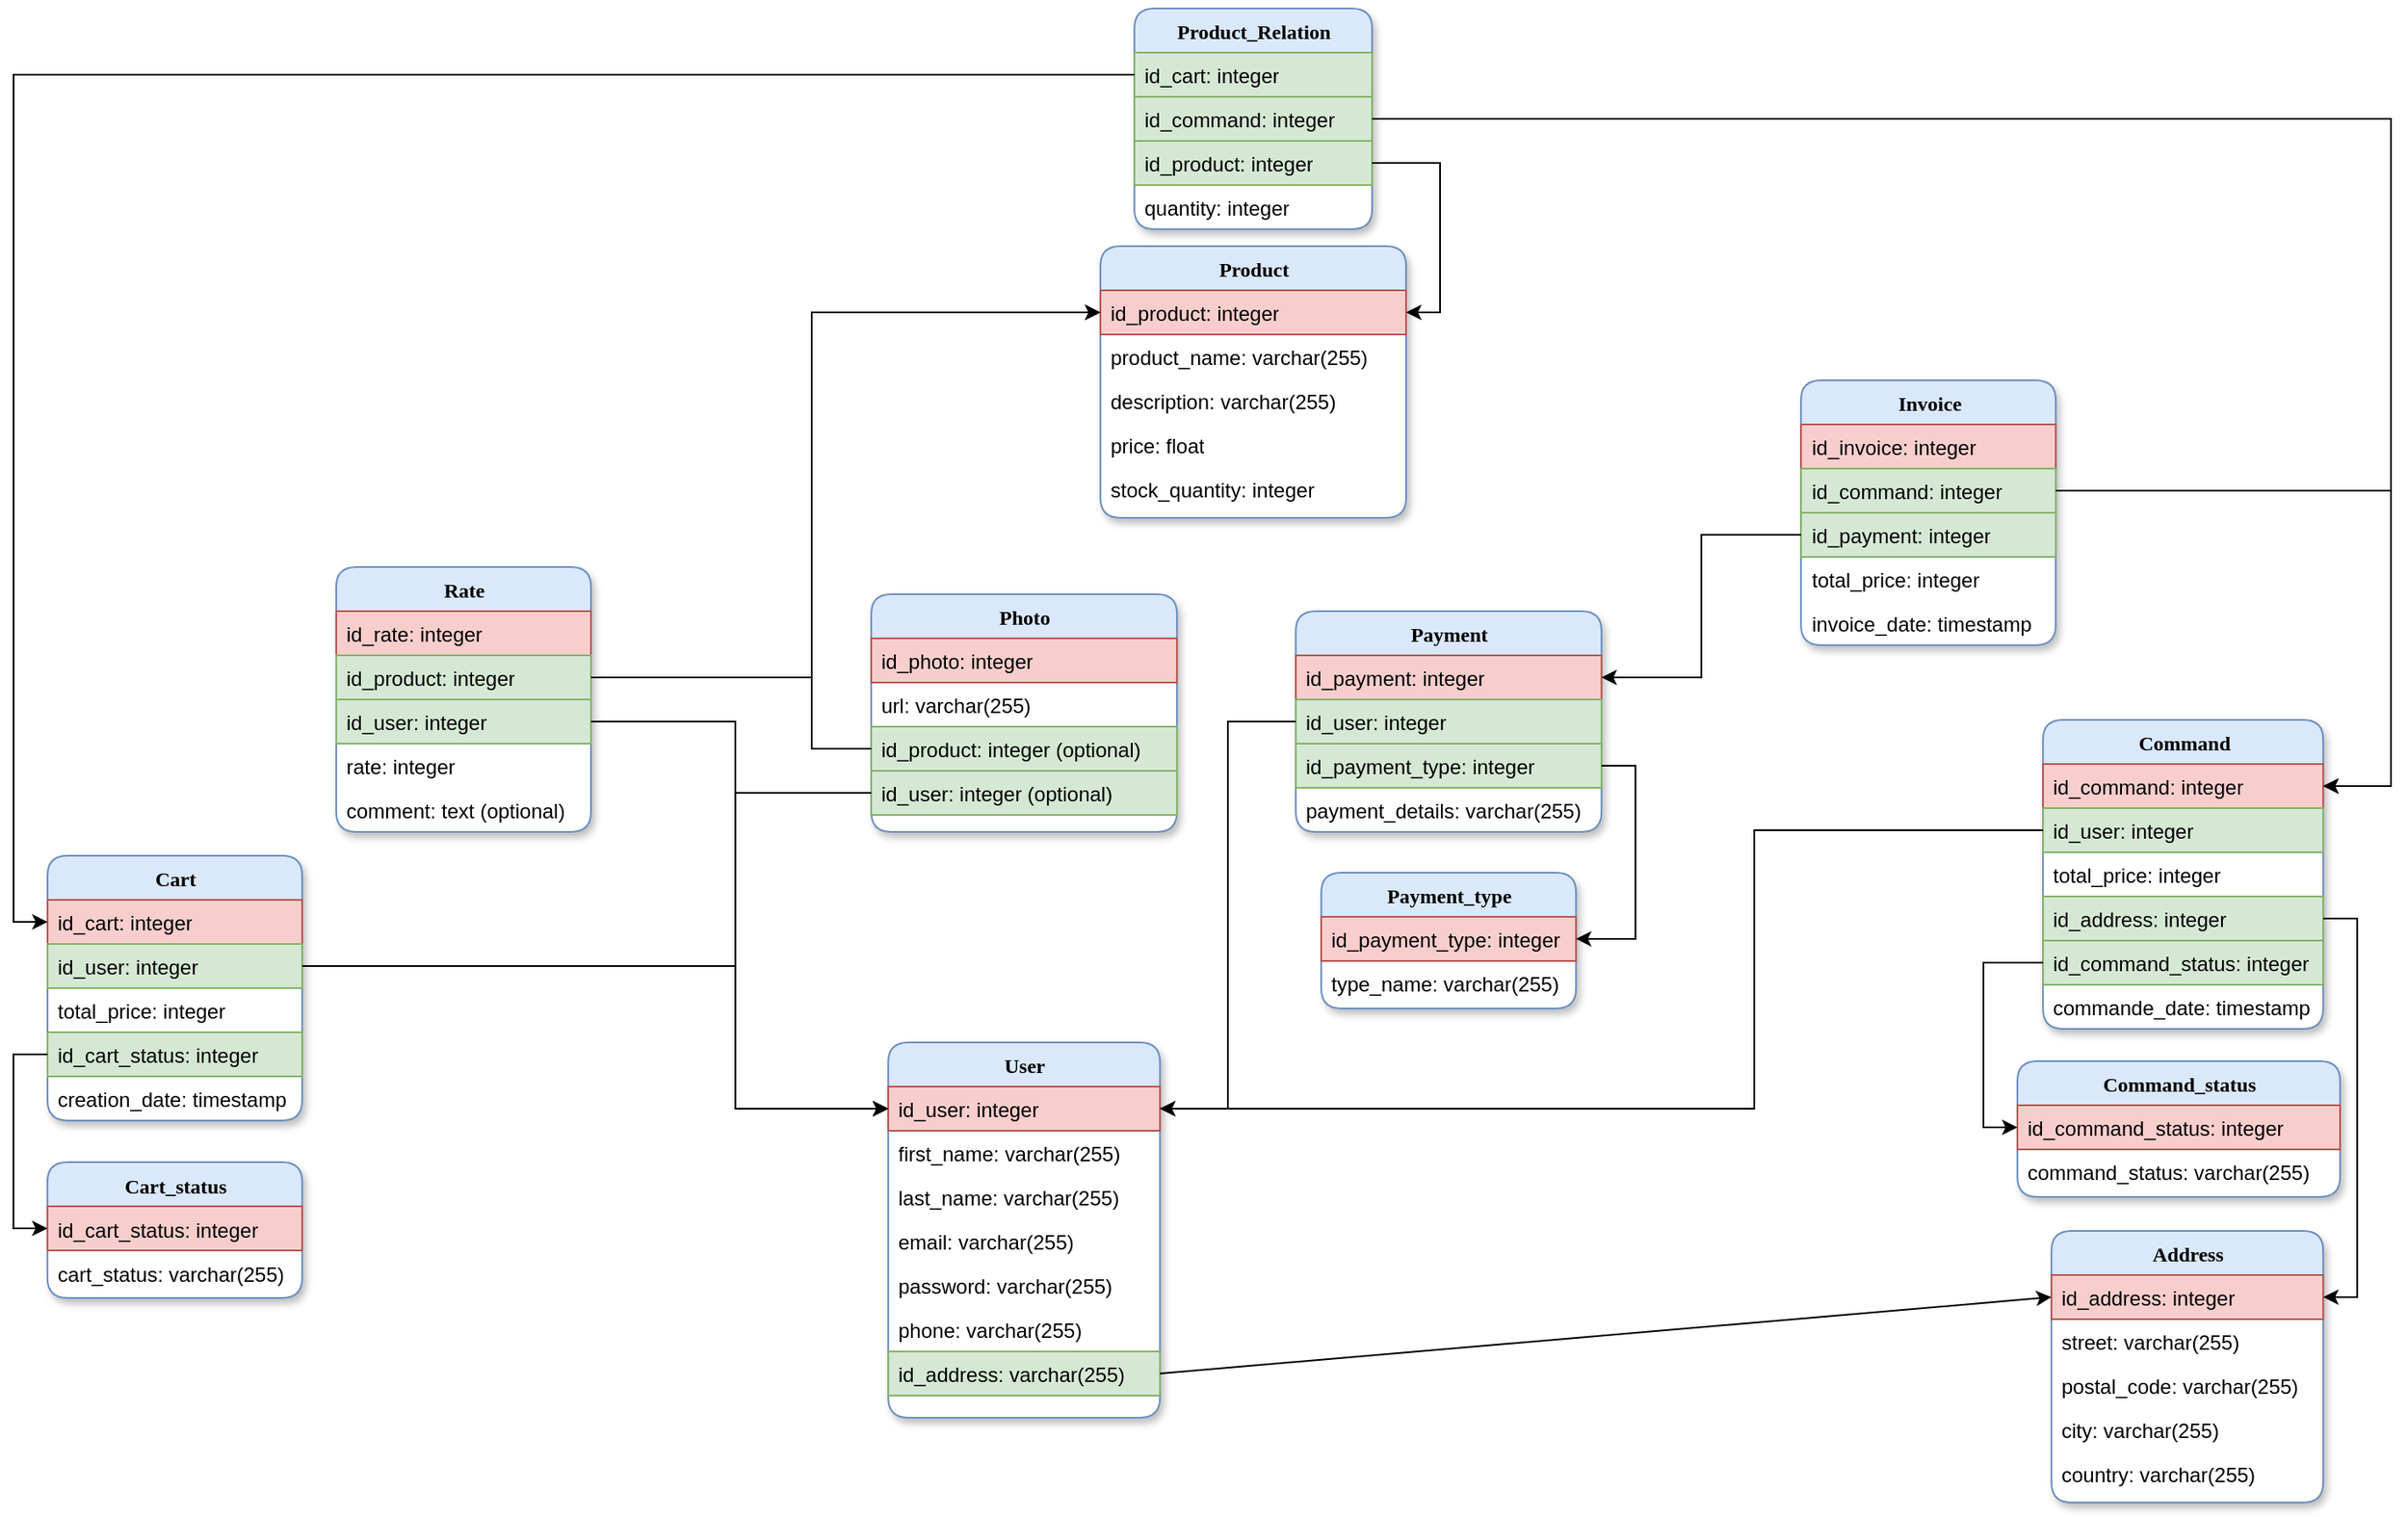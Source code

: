 <mxfile version="24.8.3">
  <diagram name="Page-1" id="9f46799a-70d6-7492-0946-bef42562c5a5">
    <mxGraphModel dx="1358" dy="1408" grid="1" gridSize="10" guides="1" tooltips="1" connect="1" arrows="1" fold="1" page="1" pageScale="1" pageWidth="1100" pageHeight="850" background="none" math="0" shadow="0">
      <root>
        <mxCell id="0" />
        <mxCell id="1" parent="0" />
        <mxCell id="78961159f06e98e8-30" value="User" style="swimlane;html=1;fontStyle=1;align=center;verticalAlign=top;childLayout=stackLayout;horizontal=1;startSize=26;horizontalStack=0;resizeParent=1;resizeLast=0;collapsible=1;marginBottom=0;swimlaneFillColor=default;rounded=1;shadow=1;comic=0;labelBackgroundColor=none;strokeWidth=1;fillColor=#dae8fc;fontFamily=Verdana;fontSize=12;strokeColor=#6c8ebf;swimlaneLine=0;gradientColor=none;glass=0;fixedWidth=0;" parent="1" vertex="1">
          <mxGeometry x="725.07" y="549" width="160" height="221" as="geometry">
            <mxRectangle x="500" y="170" width="70" height="30" as="alternateBounds" />
          </mxGeometry>
        </mxCell>
        <mxCell id="78961159f06e98e8-31" value="id_user: integer" style="text;html=1;strokeColor=#b85450;fillColor=#f8cecc;align=left;verticalAlign=top;spacingLeft=4;spacingRight=4;whiteSpace=wrap;overflow=hidden;rotatable=0;points=[[0,0.5],[1,0.5]];portConstraint=eastwest;" parent="78961159f06e98e8-30" vertex="1">
          <mxGeometry y="26" width="160" height="26" as="geometry" />
        </mxCell>
        <mxCell id="78961159f06e98e8-32" value="first_name: varchar(255)" style="text;html=1;strokeColor=none;fillColor=none;align=left;verticalAlign=top;spacingLeft=4;spacingRight=4;whiteSpace=wrap;overflow=hidden;rotatable=0;points=[[0,0.5],[1,0.5]];portConstraint=eastwest;" parent="78961159f06e98e8-30" vertex="1">
          <mxGeometry y="52" width="160" height="26" as="geometry" />
        </mxCell>
        <mxCell id="78961159f06e98e8-33" value="last_name: varchar(255)" style="text;html=1;strokeColor=none;fillColor=none;align=left;verticalAlign=top;spacingLeft=4;spacingRight=4;whiteSpace=wrap;overflow=hidden;rotatable=0;points=[[0,0.5],[1,0.5]];portConstraint=eastwest;" parent="78961159f06e98e8-30" vertex="1">
          <mxGeometry y="78" width="160" height="26" as="geometry" />
        </mxCell>
        <mxCell id="78961159f06e98e8-34" value="email: varchar(255)" style="text;html=1;strokeColor=none;fillColor=none;align=left;verticalAlign=top;spacingLeft=4;spacingRight=4;whiteSpace=wrap;overflow=hidden;rotatable=0;points=[[0,0.5],[1,0.5]];portConstraint=eastwest;" parent="78961159f06e98e8-30" vertex="1">
          <mxGeometry y="104" width="160" height="26" as="geometry" />
        </mxCell>
        <mxCell id="78961159f06e98e8-36" value="password: varchar(255)" style="text;html=1;strokeColor=none;fillColor=none;align=left;verticalAlign=top;spacingLeft=4;spacingRight=4;whiteSpace=wrap;overflow=hidden;rotatable=0;points=[[0,0.5],[1,0.5]];portConstraint=eastwest;" parent="78961159f06e98e8-30" vertex="1">
          <mxGeometry y="130" width="160" height="26" as="geometry" />
        </mxCell>
        <mxCell id="qCon-g_xrN1v2hnLALVE-1" value="phone: varchar(255)" style="text;html=1;strokeColor=none;fillColor=none;align=left;verticalAlign=top;spacingLeft=4;spacingRight=4;whiteSpace=wrap;overflow=hidden;rotatable=0;points=[[0,0.5],[1,0.5]];portConstraint=eastwest;" parent="78961159f06e98e8-30" vertex="1">
          <mxGeometry y="156" width="160" height="26" as="geometry" />
        </mxCell>
        <mxCell id="78961159f06e98e8-37" value="id_address: varchar(255)" style="text;html=1;strokeColor=#82b366;fillColor=#d5e8d4;align=left;verticalAlign=top;spacingLeft=4;spacingRight=4;whiteSpace=wrap;overflow=hidden;rotatable=0;points=[[0,0.5],[1,0.5]];portConstraint=eastwest;" parent="78961159f06e98e8-30" vertex="1">
          <mxGeometry y="182" width="160" height="26" as="geometry" />
        </mxCell>
        <mxCell id="1ntqsLTC0Bs9xow4LFMZ-2" value="Address" style="swimlane;html=1;fontStyle=1;align=center;verticalAlign=top;childLayout=stackLayout;horizontal=1;startSize=26;horizontalStack=0;resizeParent=1;resizeLast=0;collapsible=1;marginBottom=0;swimlaneFillColor=default;rounded=1;shadow=1;comic=0;labelBackgroundColor=none;strokeWidth=1;fillColor=#dae8fc;fontFamily=Verdana;fontSize=12;strokeColor=#6c8ebf;swimlaneLine=0;gradientColor=none;glass=0;fixedWidth=0;" parent="1" vertex="1">
          <mxGeometry x="1410.07" y="660" width="160" height="160" as="geometry" />
        </mxCell>
        <mxCell id="1ntqsLTC0Bs9xow4LFMZ-3" value="id_address: integer" style="text;html=1;strokeColor=#b85450;fillColor=#f8cecc;align=left;verticalAlign=top;spacingLeft=4;spacingRight=4;whiteSpace=wrap;overflow=hidden;rotatable=0;points=[[0,0.5],[1,0.5]];portConstraint=eastwest;" parent="1ntqsLTC0Bs9xow4LFMZ-2" vertex="1">
          <mxGeometry y="26" width="160" height="26" as="geometry" />
        </mxCell>
        <mxCell id="1ntqsLTC0Bs9xow4LFMZ-4" value="street: varchar(255)" style="text;html=1;strokeColor=none;fillColor=none;align=left;verticalAlign=top;spacingLeft=4;spacingRight=4;whiteSpace=wrap;overflow=hidden;rotatable=0;points=[[0,0.5],[1,0.5]];portConstraint=eastwest;" parent="1ntqsLTC0Bs9xow4LFMZ-2" vertex="1">
          <mxGeometry y="52" width="160" height="26" as="geometry" />
        </mxCell>
        <mxCell id="1ntqsLTC0Bs9xow4LFMZ-6" value="postal_code: varchar(255)" style="text;html=1;strokeColor=none;fillColor=none;align=left;verticalAlign=top;spacingLeft=4;spacingRight=4;whiteSpace=wrap;overflow=hidden;rotatable=0;points=[[0,0.5],[1,0.5]];portConstraint=eastwest;" parent="1ntqsLTC0Bs9xow4LFMZ-2" vertex="1">
          <mxGeometry y="78" width="160" height="26" as="geometry" />
        </mxCell>
        <mxCell id="1ntqsLTC0Bs9xow4LFMZ-5" value="city: varchar(255)" style="text;html=1;strokeColor=none;fillColor=none;align=left;verticalAlign=top;spacingLeft=4;spacingRight=4;whiteSpace=wrap;overflow=hidden;rotatable=0;points=[[0,0.5],[1,0.5]];portConstraint=eastwest;" parent="1ntqsLTC0Bs9xow4LFMZ-2" vertex="1">
          <mxGeometry y="104" width="160" height="26" as="geometry" />
        </mxCell>
        <mxCell id="1ntqsLTC0Bs9xow4LFMZ-7" value="country: varchar(255)" style="text;html=1;strokeColor=none;fillColor=none;align=left;verticalAlign=top;spacingLeft=4;spacingRight=4;whiteSpace=wrap;overflow=hidden;rotatable=0;points=[[0,0.5],[1,0.5]];portConstraint=eastwest;" parent="1ntqsLTC0Bs9xow4LFMZ-2" vertex="1">
          <mxGeometry y="130" width="160" height="26" as="geometry" />
        </mxCell>
        <mxCell id="1ntqsLTC0Bs9xow4LFMZ-11" value="Payment" style="swimlane;html=1;fontStyle=1;align=center;verticalAlign=top;childLayout=stackLayout;horizontal=1;startSize=26;horizontalStack=0;resizeParent=1;resizeLast=0;collapsible=1;marginBottom=0;swimlaneFillColor=default;rounded=1;shadow=1;comic=0;labelBackgroundColor=none;strokeWidth=1;fillColor=#dae8fc;fontFamily=Verdana;fontSize=12;strokeColor=#6c8ebf;swimlaneLine=0;gradientColor=none;glass=0;fixedWidth=0;" parent="1" vertex="1">
          <mxGeometry x="965.07" y="295" width="180" height="130" as="geometry" />
        </mxCell>
        <mxCell id="1ntqsLTC0Bs9xow4LFMZ-12" value="id_payment: integer" style="text;html=1;strokeColor=#b85450;fillColor=#f8cecc;align=left;verticalAlign=top;spacingLeft=4;spacingRight=4;whiteSpace=wrap;overflow=hidden;rotatable=0;points=[[0,0.5],[1,0.5]];portConstraint=eastwest;" parent="1ntqsLTC0Bs9xow4LFMZ-11" vertex="1">
          <mxGeometry y="26" width="180" height="26" as="geometry" />
        </mxCell>
        <mxCell id="1ntqsLTC0Bs9xow4LFMZ-13" value="id_user: integer" style="text;html=1;strokeColor=#82b366;fillColor=#d5e8d4;align=left;verticalAlign=top;spacingLeft=4;spacingRight=4;whiteSpace=wrap;overflow=hidden;rotatable=0;points=[[0,0.5],[1,0.5]];portConstraint=eastwest;" parent="1ntqsLTC0Bs9xow4LFMZ-11" vertex="1">
          <mxGeometry y="52" width="180" height="26" as="geometry" />
        </mxCell>
        <mxCell id="1ntqsLTC0Bs9xow4LFMZ-14" value="id_payment_type: integer" style="text;html=1;strokeColor=#82b366;fillColor=#d5e8d4;align=left;verticalAlign=top;spacingLeft=4;spacingRight=4;whiteSpace=wrap;overflow=hidden;rotatable=0;points=[[0,0.5],[1,0.5]];portConstraint=eastwest;" parent="1ntqsLTC0Bs9xow4LFMZ-11" vertex="1">
          <mxGeometry y="78" width="180" height="26" as="geometry" />
        </mxCell>
        <mxCell id="1ntqsLTC0Bs9xow4LFMZ-15" value="payment_details: varchar(255)" style="text;html=1;align=left;verticalAlign=top;spacingLeft=4;spacingRight=4;whiteSpace=wrap;overflow=hidden;rotatable=0;points=[[0,0.5],[1,0.5]];portConstraint=eastwest;" parent="1ntqsLTC0Bs9xow4LFMZ-11" vertex="1">
          <mxGeometry y="104" width="180" height="26" as="geometry" />
        </mxCell>
        <mxCell id="1ntqsLTC0Bs9xow4LFMZ-17" value="Payment_type" style="swimlane;html=1;fontStyle=1;align=center;verticalAlign=top;childLayout=stackLayout;horizontal=1;startSize=26;horizontalStack=0;resizeParent=1;resizeLast=0;collapsible=1;marginBottom=0;swimlaneFillColor=default;rounded=1;shadow=1;comic=0;labelBackgroundColor=none;strokeWidth=1;fillColor=#dae8fc;fontFamily=Verdana;fontSize=12;strokeColor=#6c8ebf;swimlaneLine=0;gradientColor=none;glass=0;fixedWidth=0;" parent="1" vertex="1">
          <mxGeometry x="980.07" y="449" width="150" height="80" as="geometry" />
        </mxCell>
        <mxCell id="1ntqsLTC0Bs9xow4LFMZ-18" value="id_payment_type: integer" style="text;html=1;strokeColor=#b85450;fillColor=#f8cecc;align=left;verticalAlign=top;spacingLeft=4;spacingRight=4;whiteSpace=wrap;overflow=hidden;rotatable=0;points=[[0,0.5],[1,0.5]];portConstraint=eastwest;" parent="1ntqsLTC0Bs9xow4LFMZ-17" vertex="1">
          <mxGeometry y="26" width="150" height="26" as="geometry" />
        </mxCell>
        <mxCell id="1ntqsLTC0Bs9xow4LFMZ-21" value="type_name: varchar(255)" style="text;html=1;align=left;verticalAlign=top;spacingLeft=4;spacingRight=4;whiteSpace=wrap;overflow=hidden;rotatable=0;points=[[0,0.5],[1,0.5]];portConstraint=eastwest;" parent="1ntqsLTC0Bs9xow4LFMZ-17" vertex="1">
          <mxGeometry y="52" width="150" height="26" as="geometry" />
        </mxCell>
        <mxCell id="1ntqsLTC0Bs9xow4LFMZ-26" value="Cart" style="swimlane;html=1;fontStyle=1;align=center;verticalAlign=top;childLayout=stackLayout;horizontal=1;startSize=26;horizontalStack=0;resizeParent=1;resizeLast=0;collapsible=1;marginBottom=0;swimlaneFillColor=default;rounded=1;shadow=1;comic=0;labelBackgroundColor=none;strokeWidth=1;fillColor=#dae8fc;fontFamily=Verdana;fontSize=12;strokeColor=#6c8ebf;swimlaneLine=0;gradientColor=none;glass=0;fixedWidth=0;" parent="1" vertex="1">
          <mxGeometry x="230" y="439" width="149.93" height="156" as="geometry" />
        </mxCell>
        <mxCell id="1ntqsLTC0Bs9xow4LFMZ-27" value="id_cart: integer" style="text;html=1;strokeColor=#b85450;fillColor=#f8cecc;align=left;verticalAlign=top;spacingLeft=4;spacingRight=4;whiteSpace=wrap;overflow=hidden;rotatable=0;points=[[0,0.5],[1,0.5]];portConstraint=eastwest;" parent="1ntqsLTC0Bs9xow4LFMZ-26" vertex="1">
          <mxGeometry y="26" width="149.93" height="26" as="geometry" />
        </mxCell>
        <mxCell id="1ntqsLTC0Bs9xow4LFMZ-28" value="id_user: integer" style="text;html=1;strokeColor=#82b366;fillColor=#d5e8d4;align=left;verticalAlign=top;spacingLeft=4;spacingRight=4;whiteSpace=wrap;overflow=hidden;rotatable=0;points=[[0,0.5],[1,0.5]];portConstraint=eastwest;" parent="1ntqsLTC0Bs9xow4LFMZ-26" vertex="1">
          <mxGeometry y="52" width="149.93" height="26" as="geometry" />
        </mxCell>
        <mxCell id="F21c3yU4oQ8DmNHWTX_W-1" value="total_price: integer" style="text;html=1;strokeColor=none;fillColor=none;align=left;verticalAlign=top;spacingLeft=4;spacingRight=4;whiteSpace=wrap;overflow=hidden;rotatable=0;points=[[0,0.5],[1,0.5]];portConstraint=eastwest;" parent="1ntqsLTC0Bs9xow4LFMZ-26" vertex="1">
          <mxGeometry y="78" width="149.93" height="26" as="geometry" />
        </mxCell>
        <mxCell id="1ntqsLTC0Bs9xow4LFMZ-35" value="id_cart_status: integer" style="text;html=1;align=left;verticalAlign=top;spacingLeft=4;spacingRight=4;whiteSpace=wrap;overflow=hidden;rotatable=0;points=[[0,0.5],[1,0.5]];portConstraint=eastwest;fillColor=#d5e8d4;strokeColor=#82b366;" parent="1ntqsLTC0Bs9xow4LFMZ-26" vertex="1">
          <mxGeometry y="104" width="149.93" height="26" as="geometry" />
        </mxCell>
        <mxCell id="1ntqsLTC0Bs9xow4LFMZ-30" value="creation_date: timestamp" style="text;html=1;align=left;verticalAlign=top;spacingLeft=4;spacingRight=4;whiteSpace=wrap;overflow=hidden;rotatable=0;points=[[0,0.5],[1,0.5]];portConstraint=eastwest;" parent="1ntqsLTC0Bs9xow4LFMZ-26" vertex="1">
          <mxGeometry y="130" width="149.93" height="26" as="geometry" />
        </mxCell>
        <mxCell id="1ntqsLTC0Bs9xow4LFMZ-36" value="Cart_status" style="swimlane;html=1;fontStyle=1;align=center;verticalAlign=top;childLayout=stackLayout;horizontal=1;startSize=26;horizontalStack=0;resizeParent=1;resizeLast=0;collapsible=1;marginBottom=0;swimlaneFillColor=default;rounded=1;shadow=1;comic=0;labelBackgroundColor=none;strokeWidth=1;fillColor=#dae8fc;fontFamily=Verdana;fontSize=12;strokeColor=#6c8ebf;swimlaneLine=0;gradientColor=none;glass=0;fixedWidth=0;" parent="1" vertex="1">
          <mxGeometry x="229.93" y="619.5" width="150" height="80" as="geometry" />
        </mxCell>
        <mxCell id="1ntqsLTC0Bs9xow4LFMZ-37" value="id_cart_status: integer" style="text;html=1;strokeColor=#b85450;fillColor=#f8cecc;align=left;verticalAlign=top;spacingLeft=4;spacingRight=4;whiteSpace=wrap;overflow=hidden;rotatable=0;points=[[0,0.5],[1,0.5]];portConstraint=eastwest;" parent="1ntqsLTC0Bs9xow4LFMZ-36" vertex="1">
          <mxGeometry y="26" width="150" height="26" as="geometry" />
        </mxCell>
        <mxCell id="1ntqsLTC0Bs9xow4LFMZ-38" value="cart_status: varchar(255)" style="text;html=1;align=left;verticalAlign=top;spacingLeft=4;spacingRight=4;whiteSpace=wrap;overflow=hidden;rotatable=0;points=[[0,0.5],[1,0.5]];portConstraint=eastwest;" parent="1ntqsLTC0Bs9xow4LFMZ-36" vertex="1">
          <mxGeometry y="52" width="150" height="26" as="geometry" />
        </mxCell>
        <mxCell id="1ntqsLTC0Bs9xow4LFMZ-47" value="Product" style="swimlane;html=1;fontStyle=1;align=center;verticalAlign=top;childLayout=stackLayout;horizontal=1;startSize=26;horizontalStack=0;resizeParent=1;resizeLast=0;collapsible=1;marginBottom=0;swimlaneFillColor=default;rounded=1;shadow=1;comic=0;labelBackgroundColor=none;strokeWidth=1;fillColor=#dae8fc;fontFamily=Verdana;fontSize=12;strokeColor=#6c8ebf;swimlaneLine=0;gradientColor=none;glass=0;fixedWidth=0;" parent="1" vertex="1">
          <mxGeometry x="850" y="80" width="180" height="160" as="geometry">
            <mxRectangle x="500" y="170" width="70" height="30" as="alternateBounds" />
          </mxGeometry>
        </mxCell>
        <mxCell id="1ntqsLTC0Bs9xow4LFMZ-48" value="id_product: integer" style="text;html=1;strokeColor=#b85450;fillColor=#f8cecc;align=left;verticalAlign=top;spacingLeft=4;spacingRight=4;whiteSpace=wrap;overflow=hidden;rotatable=0;points=[[0,0.5],[1,0.5]];portConstraint=eastwest;" parent="1ntqsLTC0Bs9xow4LFMZ-47" vertex="1">
          <mxGeometry y="26" width="180" height="26" as="geometry" />
        </mxCell>
        <mxCell id="1ntqsLTC0Bs9xow4LFMZ-49" value="&lt;span style=&quot;background-color: initial;&quot;&gt;product_name: varchar(255)&lt;/span&gt;" style="text;html=1;strokeColor=none;fillColor=none;align=left;verticalAlign=top;spacingLeft=4;spacingRight=4;whiteSpace=wrap;overflow=hidden;rotatable=0;points=[[0,0.5],[1,0.5]];portConstraint=eastwest;" parent="1ntqsLTC0Bs9xow4LFMZ-47" vertex="1">
          <mxGeometry y="52" width="180" height="26" as="geometry" />
        </mxCell>
        <mxCell id="1ntqsLTC0Bs9xow4LFMZ-50" value="description: varchar(255)" style="text;html=1;strokeColor=none;fillColor=none;align=left;verticalAlign=top;spacingLeft=4;spacingRight=4;whiteSpace=wrap;overflow=hidden;rotatable=0;points=[[0,0.5],[1,0.5]];portConstraint=eastwest;" parent="1ntqsLTC0Bs9xow4LFMZ-47" vertex="1">
          <mxGeometry y="78" width="180" height="26" as="geometry" />
        </mxCell>
        <mxCell id="1ntqsLTC0Bs9xow4LFMZ-51" value="price: float" style="text;html=1;strokeColor=none;fillColor=none;align=left;verticalAlign=top;spacingLeft=4;spacingRight=4;whiteSpace=wrap;overflow=hidden;rotatable=0;points=[[0,0.5],[1,0.5]];portConstraint=eastwest;" parent="1ntqsLTC0Bs9xow4LFMZ-47" vertex="1">
          <mxGeometry y="104" width="180" height="26" as="geometry" />
        </mxCell>
        <mxCell id="1ntqsLTC0Bs9xow4LFMZ-52" value="stock_quantity: integer" style="text;html=1;strokeColor=none;fillColor=none;align=left;verticalAlign=top;spacingLeft=4;spacingRight=4;whiteSpace=wrap;overflow=hidden;rotatable=0;points=[[0,0.5],[1,0.5]];portConstraint=eastwest;" parent="1ntqsLTC0Bs9xow4LFMZ-47" vertex="1">
          <mxGeometry y="130" width="180" height="26" as="geometry" />
        </mxCell>
        <mxCell id="1ntqsLTC0Bs9xow4LFMZ-55" value="Photo" style="swimlane;html=1;fontStyle=1;align=center;verticalAlign=top;childLayout=stackLayout;horizontal=1;startSize=26;horizontalStack=0;resizeParent=1;resizeLast=0;collapsible=1;marginBottom=0;swimlaneFillColor=default;rounded=1;shadow=1;comic=0;labelBackgroundColor=none;strokeWidth=1;fillColor=#dae8fc;fontFamily=Verdana;fontSize=12;strokeColor=#6c8ebf;swimlaneLine=0;gradientColor=none;glass=0;fixedWidth=0;" parent="1" vertex="1">
          <mxGeometry x="715.07" y="285" width="180" height="140" as="geometry">
            <mxRectangle x="500" y="170" width="70" height="30" as="alternateBounds" />
          </mxGeometry>
        </mxCell>
        <mxCell id="1ntqsLTC0Bs9xow4LFMZ-56" value="id_photo: integer" style="text;html=1;strokeColor=#b85450;fillColor=#f8cecc;align=left;verticalAlign=top;spacingLeft=4;spacingRight=4;whiteSpace=wrap;overflow=hidden;rotatable=0;points=[[0,0.5],[1,0.5]];portConstraint=eastwest;" parent="1ntqsLTC0Bs9xow4LFMZ-55" vertex="1">
          <mxGeometry y="26" width="180" height="26" as="geometry" />
        </mxCell>
        <mxCell id="1ntqsLTC0Bs9xow4LFMZ-57" value="&lt;span style=&quot;background-color: initial;&quot;&gt;url: varchar(255)&lt;/span&gt;" style="text;html=1;strokeColor=none;fillColor=none;align=left;verticalAlign=top;spacingLeft=4;spacingRight=4;whiteSpace=wrap;overflow=hidden;rotatable=0;points=[[0,0.5],[1,0.5]];portConstraint=eastwest;" parent="1ntqsLTC0Bs9xow4LFMZ-55" vertex="1">
          <mxGeometry y="52" width="180" height="26" as="geometry" />
        </mxCell>
        <mxCell id="1ntqsLTC0Bs9xow4LFMZ-59" value="id_product: integer (optional)" style="text;html=1;strokeColor=#82b366;fillColor=#d5e8d4;align=left;verticalAlign=top;spacingLeft=4;spacingRight=4;whiteSpace=wrap;overflow=hidden;rotatable=0;points=[[0,0.5],[1,0.5]];portConstraint=eastwest;" parent="1ntqsLTC0Bs9xow4LFMZ-55" vertex="1">
          <mxGeometry y="78" width="180" height="26" as="geometry" />
        </mxCell>
        <mxCell id="1ntqsLTC0Bs9xow4LFMZ-60" value="id_user: integer (optional)" style="text;html=1;strokeColor=#82b366;fillColor=#d5e8d4;align=left;verticalAlign=top;spacingLeft=4;spacingRight=4;whiteSpace=wrap;overflow=hidden;rotatable=0;points=[[0,0.5],[1,0.5]];portConstraint=eastwest;" parent="1ntqsLTC0Bs9xow4LFMZ-55" vertex="1">
          <mxGeometry y="104" width="180" height="26" as="geometry" />
        </mxCell>
        <mxCell id="1ntqsLTC0Bs9xow4LFMZ-63" value="Rate" style="swimlane;html=1;fontStyle=1;align=center;verticalAlign=top;childLayout=stackLayout;horizontal=1;startSize=26;horizontalStack=0;resizeParent=1;resizeLast=0;collapsible=1;marginBottom=0;swimlaneFillColor=default;rounded=1;shadow=1;comic=0;labelBackgroundColor=none;strokeWidth=1;fillColor=#dae8fc;fontFamily=Verdana;fontSize=12;strokeColor=#6c8ebf;swimlaneLine=0;gradientColor=none;glass=0;fixedWidth=0;" parent="1" vertex="1">
          <mxGeometry x="400" y="269" width="150" height="156" as="geometry">
            <mxRectangle x="500" y="170" width="70" height="30" as="alternateBounds" />
          </mxGeometry>
        </mxCell>
        <mxCell id="1ntqsLTC0Bs9xow4LFMZ-64" value="id_rate: integer" style="text;html=1;strokeColor=#b85450;fillColor=#f8cecc;align=left;verticalAlign=top;spacingLeft=4;spacingRight=4;whiteSpace=wrap;overflow=hidden;rotatable=0;points=[[0,0.5],[1,0.5]];portConstraint=eastwest;" parent="1ntqsLTC0Bs9xow4LFMZ-63" vertex="1">
          <mxGeometry y="26" width="150" height="26" as="geometry" />
        </mxCell>
        <mxCell id="1ntqsLTC0Bs9xow4LFMZ-66" value="id_product: integer" style="text;html=1;strokeColor=#82b366;fillColor=#d5e8d4;align=left;verticalAlign=top;spacingLeft=4;spacingRight=4;whiteSpace=wrap;overflow=hidden;rotatable=0;points=[[0,0.5],[1,0.5]];portConstraint=eastwest;" parent="1ntqsLTC0Bs9xow4LFMZ-63" vertex="1">
          <mxGeometry y="52" width="150" height="26" as="geometry" />
        </mxCell>
        <mxCell id="1ntqsLTC0Bs9xow4LFMZ-67" value="id_user: integer" style="text;html=1;strokeColor=#82b366;fillColor=#d5e8d4;align=left;verticalAlign=top;spacingLeft=4;spacingRight=4;whiteSpace=wrap;overflow=hidden;rotatable=0;points=[[0,0.5],[1,0.5]];portConstraint=eastwest;" parent="1ntqsLTC0Bs9xow4LFMZ-63" vertex="1">
          <mxGeometry y="78" width="150" height="26" as="geometry" />
        </mxCell>
        <mxCell id="1ntqsLTC0Bs9xow4LFMZ-65" value="rate&lt;span style=&quot;background-color: initial;&quot;&gt;: integer&lt;/span&gt;" style="text;html=1;strokeColor=none;fillColor=none;align=left;verticalAlign=top;spacingLeft=4;spacingRight=4;whiteSpace=wrap;overflow=hidden;rotatable=0;points=[[0,0.5],[1,0.5]];portConstraint=eastwest;" parent="1ntqsLTC0Bs9xow4LFMZ-63" vertex="1">
          <mxGeometry y="104" width="150" height="26" as="geometry" />
        </mxCell>
        <mxCell id="1ntqsLTC0Bs9xow4LFMZ-68" value="comment: text (optional)" style="text;html=1;strokeColor=none;fillColor=none;align=left;verticalAlign=top;spacingLeft=4;spacingRight=4;whiteSpace=wrap;overflow=hidden;rotatable=0;points=[[0,0.5],[1,0.5]];portConstraint=eastwest;" parent="1ntqsLTC0Bs9xow4LFMZ-63" vertex="1">
          <mxGeometry y="130" width="150" height="26" as="geometry" />
        </mxCell>
        <mxCell id="1ntqsLTC0Bs9xow4LFMZ-73" value="Command" style="swimlane;html=1;fontStyle=1;align=center;verticalAlign=top;childLayout=stackLayout;horizontal=1;startSize=26;horizontalStack=0;resizeParent=1;resizeLast=0;collapsible=1;marginBottom=0;swimlaneFillColor=default;rounded=1;shadow=1;comic=0;labelBackgroundColor=none;strokeWidth=1;fillColor=#dae8fc;fontFamily=Verdana;fontSize=12;strokeColor=#6c8ebf;swimlaneLine=0;gradientColor=none;glass=0;fixedWidth=0;" parent="1" vertex="1">
          <mxGeometry x="1405.07" y="359" width="165" height="182" as="geometry">
            <mxRectangle x="500" y="170" width="70" height="30" as="alternateBounds" />
          </mxGeometry>
        </mxCell>
        <mxCell id="1ntqsLTC0Bs9xow4LFMZ-74" value="id_command: integer" style="text;html=1;strokeColor=#b85450;fillColor=#f8cecc;align=left;verticalAlign=top;spacingLeft=4;spacingRight=4;whiteSpace=wrap;overflow=hidden;rotatable=0;points=[[0,0.5],[1,0.5]];portConstraint=eastwest;" parent="1ntqsLTC0Bs9xow4LFMZ-73" vertex="1">
          <mxGeometry y="26" width="165" height="26" as="geometry" />
        </mxCell>
        <mxCell id="1ntqsLTC0Bs9xow4LFMZ-75" value="id_user: integer" style="text;html=1;strokeColor=#82b366;fillColor=#d5e8d4;align=left;verticalAlign=top;spacingLeft=4;spacingRight=4;whiteSpace=wrap;overflow=hidden;rotatable=0;points=[[0,0.5],[1,0.5]];portConstraint=eastwest;" parent="1ntqsLTC0Bs9xow4LFMZ-73" vertex="1">
          <mxGeometry y="52" width="165" height="26" as="geometry" />
        </mxCell>
        <mxCell id="1ntqsLTC0Bs9xow4LFMZ-77" value="total_price: integer" style="text;html=1;strokeColor=none;fillColor=none;align=left;verticalAlign=top;spacingLeft=4;spacingRight=4;whiteSpace=wrap;overflow=hidden;rotatable=0;points=[[0,0.5],[1,0.5]];portConstraint=eastwest;" parent="1ntqsLTC0Bs9xow4LFMZ-73" vertex="1">
          <mxGeometry y="78" width="165" height="26" as="geometry" />
        </mxCell>
        <mxCell id="1ntqsLTC0Bs9xow4LFMZ-76" value="id_address: integer" style="text;html=1;strokeColor=#82b366;fillColor=#d5e8d4;align=left;verticalAlign=top;spacingLeft=4;spacingRight=4;whiteSpace=wrap;overflow=hidden;rotatable=0;points=[[0,0.5],[1,0.5]];portConstraint=eastwest;" parent="1ntqsLTC0Bs9xow4LFMZ-73" vertex="1">
          <mxGeometry y="104" width="165" height="26" as="geometry" />
        </mxCell>
        <mxCell id="1ntqsLTC0Bs9xow4LFMZ-78" value="id_command_status: integer" style="text;html=1;strokeColor=#82b366;fillColor=#d5e8d4;align=left;verticalAlign=top;spacingLeft=4;spacingRight=4;whiteSpace=wrap;overflow=hidden;rotatable=0;points=[[0,0.5],[1,0.5]];portConstraint=eastwest;" parent="1ntqsLTC0Bs9xow4LFMZ-73" vertex="1">
          <mxGeometry y="130" width="165" height="26" as="geometry" />
        </mxCell>
        <mxCell id="1ntqsLTC0Bs9xow4LFMZ-79" value="commande_date: timestamp" style="text;html=1;strokeColor=none;fillColor=none;align=left;verticalAlign=top;spacingLeft=4;spacingRight=4;whiteSpace=wrap;overflow=hidden;rotatable=0;points=[[0,0.5],[1,0.5]];portConstraint=eastwest;" parent="1ntqsLTC0Bs9xow4LFMZ-73" vertex="1">
          <mxGeometry y="156" width="165" height="26" as="geometry" />
        </mxCell>
        <mxCell id="1ntqsLTC0Bs9xow4LFMZ-86" value="Command_status" style="swimlane;html=1;fontStyle=1;align=center;verticalAlign=top;childLayout=stackLayout;horizontal=1;startSize=26;horizontalStack=0;resizeParent=1;resizeLast=0;collapsible=1;marginBottom=0;swimlaneFillColor=default;rounded=1;shadow=1;comic=0;labelBackgroundColor=none;strokeWidth=1;fillColor=#dae8fc;fontFamily=Verdana;fontSize=12;strokeColor=#6c8ebf;swimlaneLine=0;gradientColor=none;glass=0;fixedWidth=0;" parent="1" vertex="1">
          <mxGeometry x="1390.0" y="560" width="190" height="80" as="geometry" />
        </mxCell>
        <mxCell id="1ntqsLTC0Bs9xow4LFMZ-87" value="id_command_status: integer" style="text;html=1;strokeColor=#b85450;fillColor=#f8cecc;align=left;verticalAlign=top;spacingLeft=4;spacingRight=4;whiteSpace=wrap;overflow=hidden;rotatable=0;points=[[0,0.5],[1,0.5]];portConstraint=eastwest;" parent="1ntqsLTC0Bs9xow4LFMZ-86" vertex="1">
          <mxGeometry y="26" width="190" height="26" as="geometry" />
        </mxCell>
        <mxCell id="1ntqsLTC0Bs9xow4LFMZ-88" value="command_status: varchar(255)" style="text;html=1;align=left;verticalAlign=top;spacingLeft=4;spacingRight=4;whiteSpace=wrap;overflow=hidden;rotatable=0;points=[[0,0.5],[1,0.5]];portConstraint=eastwest;" parent="1ntqsLTC0Bs9xow4LFMZ-86" vertex="1">
          <mxGeometry y="52" width="190" height="26" as="geometry" />
        </mxCell>
        <mxCell id="1ntqsLTC0Bs9xow4LFMZ-102" value="Invoice" style="swimlane;html=1;fontStyle=1;align=center;verticalAlign=top;childLayout=stackLayout;horizontal=1;startSize=26;horizontalStack=0;resizeParent=1;resizeLast=0;collapsible=1;marginBottom=0;swimlaneFillColor=default;rounded=1;shadow=1;comic=0;labelBackgroundColor=none;strokeWidth=1;fillColor=#dae8fc;fontFamily=Verdana;fontSize=12;strokeColor=#6c8ebf;swimlaneLine=0;gradientColor=none;glass=0;fixedWidth=0;" parent="1" vertex="1">
          <mxGeometry x="1262.57" y="159" width="150" height="156" as="geometry">
            <mxRectangle x="500" y="170" width="70" height="30" as="alternateBounds" />
          </mxGeometry>
        </mxCell>
        <mxCell id="1ntqsLTC0Bs9xow4LFMZ-103" value="id_invoice: integer" style="text;html=1;strokeColor=#b85450;fillColor=#f8cecc;align=left;verticalAlign=top;spacingLeft=4;spacingRight=4;whiteSpace=wrap;overflow=hidden;rotatable=0;points=[[0,0.5],[1,0.5]];portConstraint=eastwest;" parent="1ntqsLTC0Bs9xow4LFMZ-102" vertex="1">
          <mxGeometry y="26" width="150" height="26" as="geometry" />
        </mxCell>
        <mxCell id="1ntqsLTC0Bs9xow4LFMZ-104" value="id_command: integer" style="text;html=1;strokeColor=#82b366;fillColor=#d5e8d4;align=left;verticalAlign=top;spacingLeft=4;spacingRight=4;whiteSpace=wrap;overflow=hidden;rotatable=0;points=[[0,0.5],[1,0.5]];portConstraint=eastwest;" parent="1ntqsLTC0Bs9xow4LFMZ-102" vertex="1">
          <mxGeometry y="52" width="150" height="26" as="geometry" />
        </mxCell>
        <mxCell id="1ntqsLTC0Bs9xow4LFMZ-109" value="id_payment: integer" style="text;html=1;strokeColor=#82b366;fillColor=#d5e8d4;align=left;verticalAlign=top;spacingLeft=4;spacingRight=4;whiteSpace=wrap;overflow=hidden;rotatable=0;points=[[0,0.5],[1,0.5]];portConstraint=eastwest;" parent="1ntqsLTC0Bs9xow4LFMZ-102" vertex="1">
          <mxGeometry y="78" width="150" height="26" as="geometry" />
        </mxCell>
        <mxCell id="1ntqsLTC0Bs9xow4LFMZ-110" value="total_price: integer" style="text;html=1;strokeColor=none;fillColor=none;align=left;verticalAlign=top;spacingLeft=4;spacingRight=4;whiteSpace=wrap;overflow=hidden;rotatable=0;points=[[0,0.5],[1,0.5]];portConstraint=eastwest;" parent="1ntqsLTC0Bs9xow4LFMZ-102" vertex="1">
          <mxGeometry y="104" width="150" height="26" as="geometry" />
        </mxCell>
        <mxCell id="1ntqsLTC0Bs9xow4LFMZ-111" value="invoice_date: timestamp" style="text;html=1;strokeColor=none;fillColor=none;align=left;verticalAlign=top;spacingLeft=4;spacingRight=4;whiteSpace=wrap;overflow=hidden;rotatable=0;points=[[0,0.5],[1,0.5]];portConstraint=eastwest;" parent="1ntqsLTC0Bs9xow4LFMZ-102" vertex="1">
          <mxGeometry y="130" width="150" height="26" as="geometry" />
        </mxCell>
        <mxCell id="1ntqsLTC0Bs9xow4LFMZ-141" style="edgeStyle=none;rounded=0;orthogonalLoop=1;jettySize=auto;html=1;exitX=1;exitY=0.5;exitDx=0;exitDy=0;entryX=0;entryY=0.5;entryDx=0;entryDy=0;" parent="1" source="78961159f06e98e8-37" target="1ntqsLTC0Bs9xow4LFMZ-3" edge="1">
          <mxGeometry relative="1" as="geometry" />
        </mxCell>
        <mxCell id="1ntqsLTC0Bs9xow4LFMZ-143" style="edgeStyle=orthogonalEdgeStyle;rounded=0;orthogonalLoop=1;jettySize=auto;html=1;exitX=0;exitY=0.5;exitDx=0;exitDy=0;entryX=0;entryY=0.5;entryDx=0;entryDy=0;" parent="1" source="1ntqsLTC0Bs9xow4LFMZ-60" target="78961159f06e98e8-31" edge="1">
          <mxGeometry relative="1" as="geometry">
            <Array as="points">
              <mxPoint x="635.07" y="402" />
              <mxPoint x="635.07" y="588" />
            </Array>
          </mxGeometry>
        </mxCell>
        <mxCell id="1ntqsLTC0Bs9xow4LFMZ-144" style="edgeStyle=orthogonalEdgeStyle;rounded=0;orthogonalLoop=1;jettySize=auto;html=1;exitX=1;exitY=0.5;exitDx=0;exitDy=0;entryX=0;entryY=0.5;entryDx=0;entryDy=0;" parent="1" source="1ntqsLTC0Bs9xow4LFMZ-28" target="78961159f06e98e8-31" edge="1">
          <mxGeometry relative="1" as="geometry">
            <Array as="points">
              <mxPoint x="635" y="504" />
              <mxPoint x="635" y="588" />
            </Array>
          </mxGeometry>
        </mxCell>
        <mxCell id="1ntqsLTC0Bs9xow4LFMZ-145" style="edgeStyle=orthogonalEdgeStyle;rounded=0;orthogonalLoop=1;jettySize=auto;html=1;exitX=1;exitY=0.5;exitDx=0;exitDy=0;entryX=0;entryY=0.5;entryDx=0;entryDy=0;" parent="1" source="1ntqsLTC0Bs9xow4LFMZ-67" target="78961159f06e98e8-31" edge="1">
          <mxGeometry relative="1" as="geometry">
            <Array as="points">
              <mxPoint x="635.07" y="360" />
              <mxPoint x="635.07" y="588" />
            </Array>
          </mxGeometry>
        </mxCell>
        <mxCell id="1ntqsLTC0Bs9xow4LFMZ-149" style="edgeStyle=orthogonalEdgeStyle;rounded=0;orthogonalLoop=1;jettySize=auto;html=1;exitX=0;exitY=0.5;exitDx=0;exitDy=0;entryX=0;entryY=0.5;entryDx=0;entryDy=0;" parent="1" source="1ntqsLTC0Bs9xow4LFMZ-35" target="1ntqsLTC0Bs9xow4LFMZ-37" edge="1">
          <mxGeometry relative="1" as="geometry" />
        </mxCell>
        <mxCell id="1ntqsLTC0Bs9xow4LFMZ-152" style="edgeStyle=orthogonalEdgeStyle;rounded=0;orthogonalLoop=1;jettySize=auto;html=1;exitX=1;exitY=0.5;exitDx=0;exitDy=0;entryX=1;entryY=0.5;entryDx=0;entryDy=0;" parent="1" source="1ntqsLTC0Bs9xow4LFMZ-104" target="1ntqsLTC0Bs9xow4LFMZ-74" edge="1">
          <mxGeometry relative="1" as="geometry">
            <Array as="points">
              <mxPoint x="1610" y="224" />
              <mxPoint x="1610" y="398" />
            </Array>
          </mxGeometry>
        </mxCell>
        <mxCell id="1ntqsLTC0Bs9xow4LFMZ-155" style="edgeStyle=orthogonalEdgeStyle;rounded=0;orthogonalLoop=1;jettySize=auto;html=1;exitX=1;exitY=0.5;exitDx=0;exitDy=0;entryX=1;entryY=0.5;entryDx=0;entryDy=0;" parent="1" source="1ntqsLTC0Bs9xow4LFMZ-14" target="1ntqsLTC0Bs9xow4LFMZ-18" edge="1">
          <mxGeometry relative="1" as="geometry" />
        </mxCell>
        <mxCell id="1ntqsLTC0Bs9xow4LFMZ-156" style="edgeStyle=orthogonalEdgeStyle;rounded=0;orthogonalLoop=1;jettySize=auto;html=1;exitX=0;exitY=0.5;exitDx=0;exitDy=0;entryX=1;entryY=0.5;entryDx=0;entryDy=0;" parent="1" source="1ntqsLTC0Bs9xow4LFMZ-13" target="78961159f06e98e8-31" edge="1">
          <mxGeometry relative="1" as="geometry" />
        </mxCell>
        <mxCell id="1ntqsLTC0Bs9xow4LFMZ-157" style="edgeStyle=orthogonalEdgeStyle;rounded=0;orthogonalLoop=1;jettySize=auto;html=1;exitX=0;exitY=0.5;exitDx=0;exitDy=0;entryX=1;entryY=0.5;entryDx=0;entryDy=0;" parent="1" source="1ntqsLTC0Bs9xow4LFMZ-75" target="78961159f06e98e8-31" edge="1">
          <mxGeometry relative="1" as="geometry">
            <Array as="points">
              <mxPoint x="1235.07" y="424" />
              <mxPoint x="1235.07" y="588" />
            </Array>
          </mxGeometry>
        </mxCell>
        <mxCell id="1ntqsLTC0Bs9xow4LFMZ-158" style="edgeStyle=orthogonalEdgeStyle;rounded=0;orthogonalLoop=1;jettySize=auto;html=1;exitX=0;exitY=0.5;exitDx=0;exitDy=0;entryX=0;entryY=0.5;entryDx=0;entryDy=0;" parent="1" source="1ntqsLTC0Bs9xow4LFMZ-78" target="1ntqsLTC0Bs9xow4LFMZ-87" edge="1">
          <mxGeometry relative="1" as="geometry" />
        </mxCell>
        <mxCell id="1ntqsLTC0Bs9xow4LFMZ-159" style="edgeStyle=orthogonalEdgeStyle;rounded=0;orthogonalLoop=1;jettySize=auto;html=1;exitX=1;exitY=0.5;exitDx=0;exitDy=0;entryX=1;entryY=0.5;entryDx=0;entryDy=0;" parent="1" source="1ntqsLTC0Bs9xow4LFMZ-76" target="1ntqsLTC0Bs9xow4LFMZ-3" edge="1">
          <mxGeometry relative="1" as="geometry" />
        </mxCell>
        <mxCell id="qCon-g_xrN1v2hnLALVE-3" style="edgeStyle=orthogonalEdgeStyle;rounded=0;orthogonalLoop=1;jettySize=auto;html=1;exitX=0;exitY=0.5;exitDx=0;exitDy=0;entryX=1;entryY=0.5;entryDx=0;entryDy=0;" parent="1" source="1ntqsLTC0Bs9xow4LFMZ-109" target="1ntqsLTC0Bs9xow4LFMZ-12" edge="1">
          <mxGeometry relative="1" as="geometry" />
        </mxCell>
        <mxCell id="nlow_t1Xe79nzaAs8P6Z-2" value="Product_Relation" style="swimlane;html=1;fontStyle=1;align=center;verticalAlign=top;childLayout=stackLayout;horizontal=1;startSize=26;horizontalStack=0;resizeParent=1;resizeLast=0;collapsible=1;marginBottom=0;swimlaneFillColor=default;rounded=1;shadow=1;comic=0;labelBackgroundColor=none;strokeWidth=1;fillColor=#dae8fc;fontFamily=Verdana;fontSize=12;strokeColor=#6c8ebf;swimlaneLine=0;gradientColor=none;glass=0;fixedWidth=0;" parent="1" vertex="1">
          <mxGeometry x="870.04" y="-60" width="139.93" height="130" as="geometry" />
        </mxCell>
        <mxCell id="nlow_t1Xe79nzaAs8P6Z-3" value="id_cart: integer" style="text;html=1;strokeColor=#82b366;fillColor=#d5e8d4;align=left;verticalAlign=top;spacingLeft=4;spacingRight=4;whiteSpace=wrap;overflow=hidden;rotatable=0;points=[[0,0.5],[1,0.5]];portConstraint=eastwest;" parent="nlow_t1Xe79nzaAs8P6Z-2" vertex="1">
          <mxGeometry y="26" width="139.93" height="26" as="geometry" />
        </mxCell>
        <mxCell id="nlow_t1Xe79nzaAs8P6Z-6" value="id_command: integer" style="text;html=1;strokeColor=#82b366;fillColor=#d5e8d4;align=left;verticalAlign=top;spacingLeft=4;spacingRight=4;whiteSpace=wrap;overflow=hidden;rotatable=0;points=[[0,0.5],[1,0.5]];portConstraint=eastwest;" parent="nlow_t1Xe79nzaAs8P6Z-2" vertex="1">
          <mxGeometry y="52" width="139.93" height="26" as="geometry" />
        </mxCell>
        <mxCell id="nlow_t1Xe79nzaAs8P6Z-4" value="id_product: integer" style="text;html=1;strokeColor=#82b366;fillColor=#d5e8d4;align=left;verticalAlign=top;spacingLeft=4;spacingRight=4;whiteSpace=wrap;overflow=hidden;rotatable=0;points=[[0,0.5],[1,0.5]];portConstraint=eastwest;" parent="nlow_t1Xe79nzaAs8P6Z-2" vertex="1">
          <mxGeometry y="78" width="139.93" height="26" as="geometry" />
        </mxCell>
        <mxCell id="nlow_t1Xe79nzaAs8P6Z-5" value="quantity: integer" style="text;html=1;align=left;verticalAlign=top;spacingLeft=4;spacingRight=4;whiteSpace=wrap;overflow=hidden;rotatable=0;points=[[0,0.5],[1,0.5]];portConstraint=eastwest;" parent="nlow_t1Xe79nzaAs8P6Z-2" vertex="1">
          <mxGeometry y="104" width="139.93" height="26" as="geometry" />
        </mxCell>
        <mxCell id="nlow_t1Xe79nzaAs8P6Z-7" style="edgeStyle=orthogonalEdgeStyle;rounded=0;orthogonalLoop=1;jettySize=auto;html=1;exitX=1;exitY=0.5;exitDx=0;exitDy=0;entryX=1;entryY=0.5;entryDx=0;entryDy=0;" parent="1" source="nlow_t1Xe79nzaAs8P6Z-6" target="1ntqsLTC0Bs9xow4LFMZ-74" edge="1">
          <mxGeometry relative="1" as="geometry">
            <Array as="points">
              <mxPoint x="1610" y="5" />
              <mxPoint x="1610" y="398" />
            </Array>
          </mxGeometry>
        </mxCell>
        <mxCell id="nlow_t1Xe79nzaAs8P6Z-8" style="edgeStyle=orthogonalEdgeStyle;rounded=0;orthogonalLoop=1;jettySize=auto;html=1;exitX=1;exitY=0.5;exitDx=0;exitDy=0;entryX=1;entryY=0.5;entryDx=0;entryDy=0;" parent="1" source="nlow_t1Xe79nzaAs8P6Z-4" target="1ntqsLTC0Bs9xow4LFMZ-48" edge="1">
          <mxGeometry relative="1" as="geometry" />
        </mxCell>
        <mxCell id="nlow_t1Xe79nzaAs8P6Z-9" style="edgeStyle=orthogonalEdgeStyle;rounded=0;orthogonalLoop=1;jettySize=auto;html=1;exitX=0;exitY=0.5;exitDx=0;exitDy=0;entryX=0;entryY=0.5;entryDx=0;entryDy=0;" parent="1" source="nlow_t1Xe79nzaAs8P6Z-3" target="1ntqsLTC0Bs9xow4LFMZ-27" edge="1">
          <mxGeometry relative="1" as="geometry" />
        </mxCell>
        <mxCell id="nlow_t1Xe79nzaAs8P6Z-11" style="edgeStyle=orthogonalEdgeStyle;rounded=0;orthogonalLoop=1;jettySize=auto;html=1;exitX=0;exitY=0.5;exitDx=0;exitDy=0;entryX=0;entryY=0.5;entryDx=0;entryDy=0;" parent="1" source="1ntqsLTC0Bs9xow4LFMZ-59" target="1ntqsLTC0Bs9xow4LFMZ-48" edge="1">
          <mxGeometry relative="1" as="geometry">
            <Array as="points">
              <mxPoint x="680" y="376" />
              <mxPoint x="680" y="119" />
            </Array>
          </mxGeometry>
        </mxCell>
        <mxCell id="nlow_t1Xe79nzaAs8P6Z-13" style="edgeStyle=orthogonalEdgeStyle;rounded=0;orthogonalLoop=1;jettySize=auto;html=1;exitX=1;exitY=0.5;exitDx=0;exitDy=0;entryX=0;entryY=0.5;entryDx=0;entryDy=0;" parent="1" source="1ntqsLTC0Bs9xow4LFMZ-66" target="1ntqsLTC0Bs9xow4LFMZ-48" edge="1">
          <mxGeometry relative="1" as="geometry">
            <Array as="points">
              <mxPoint x="680" y="334" />
              <mxPoint x="680" y="119" />
            </Array>
          </mxGeometry>
        </mxCell>
      </root>
    </mxGraphModel>
  </diagram>
</mxfile>
